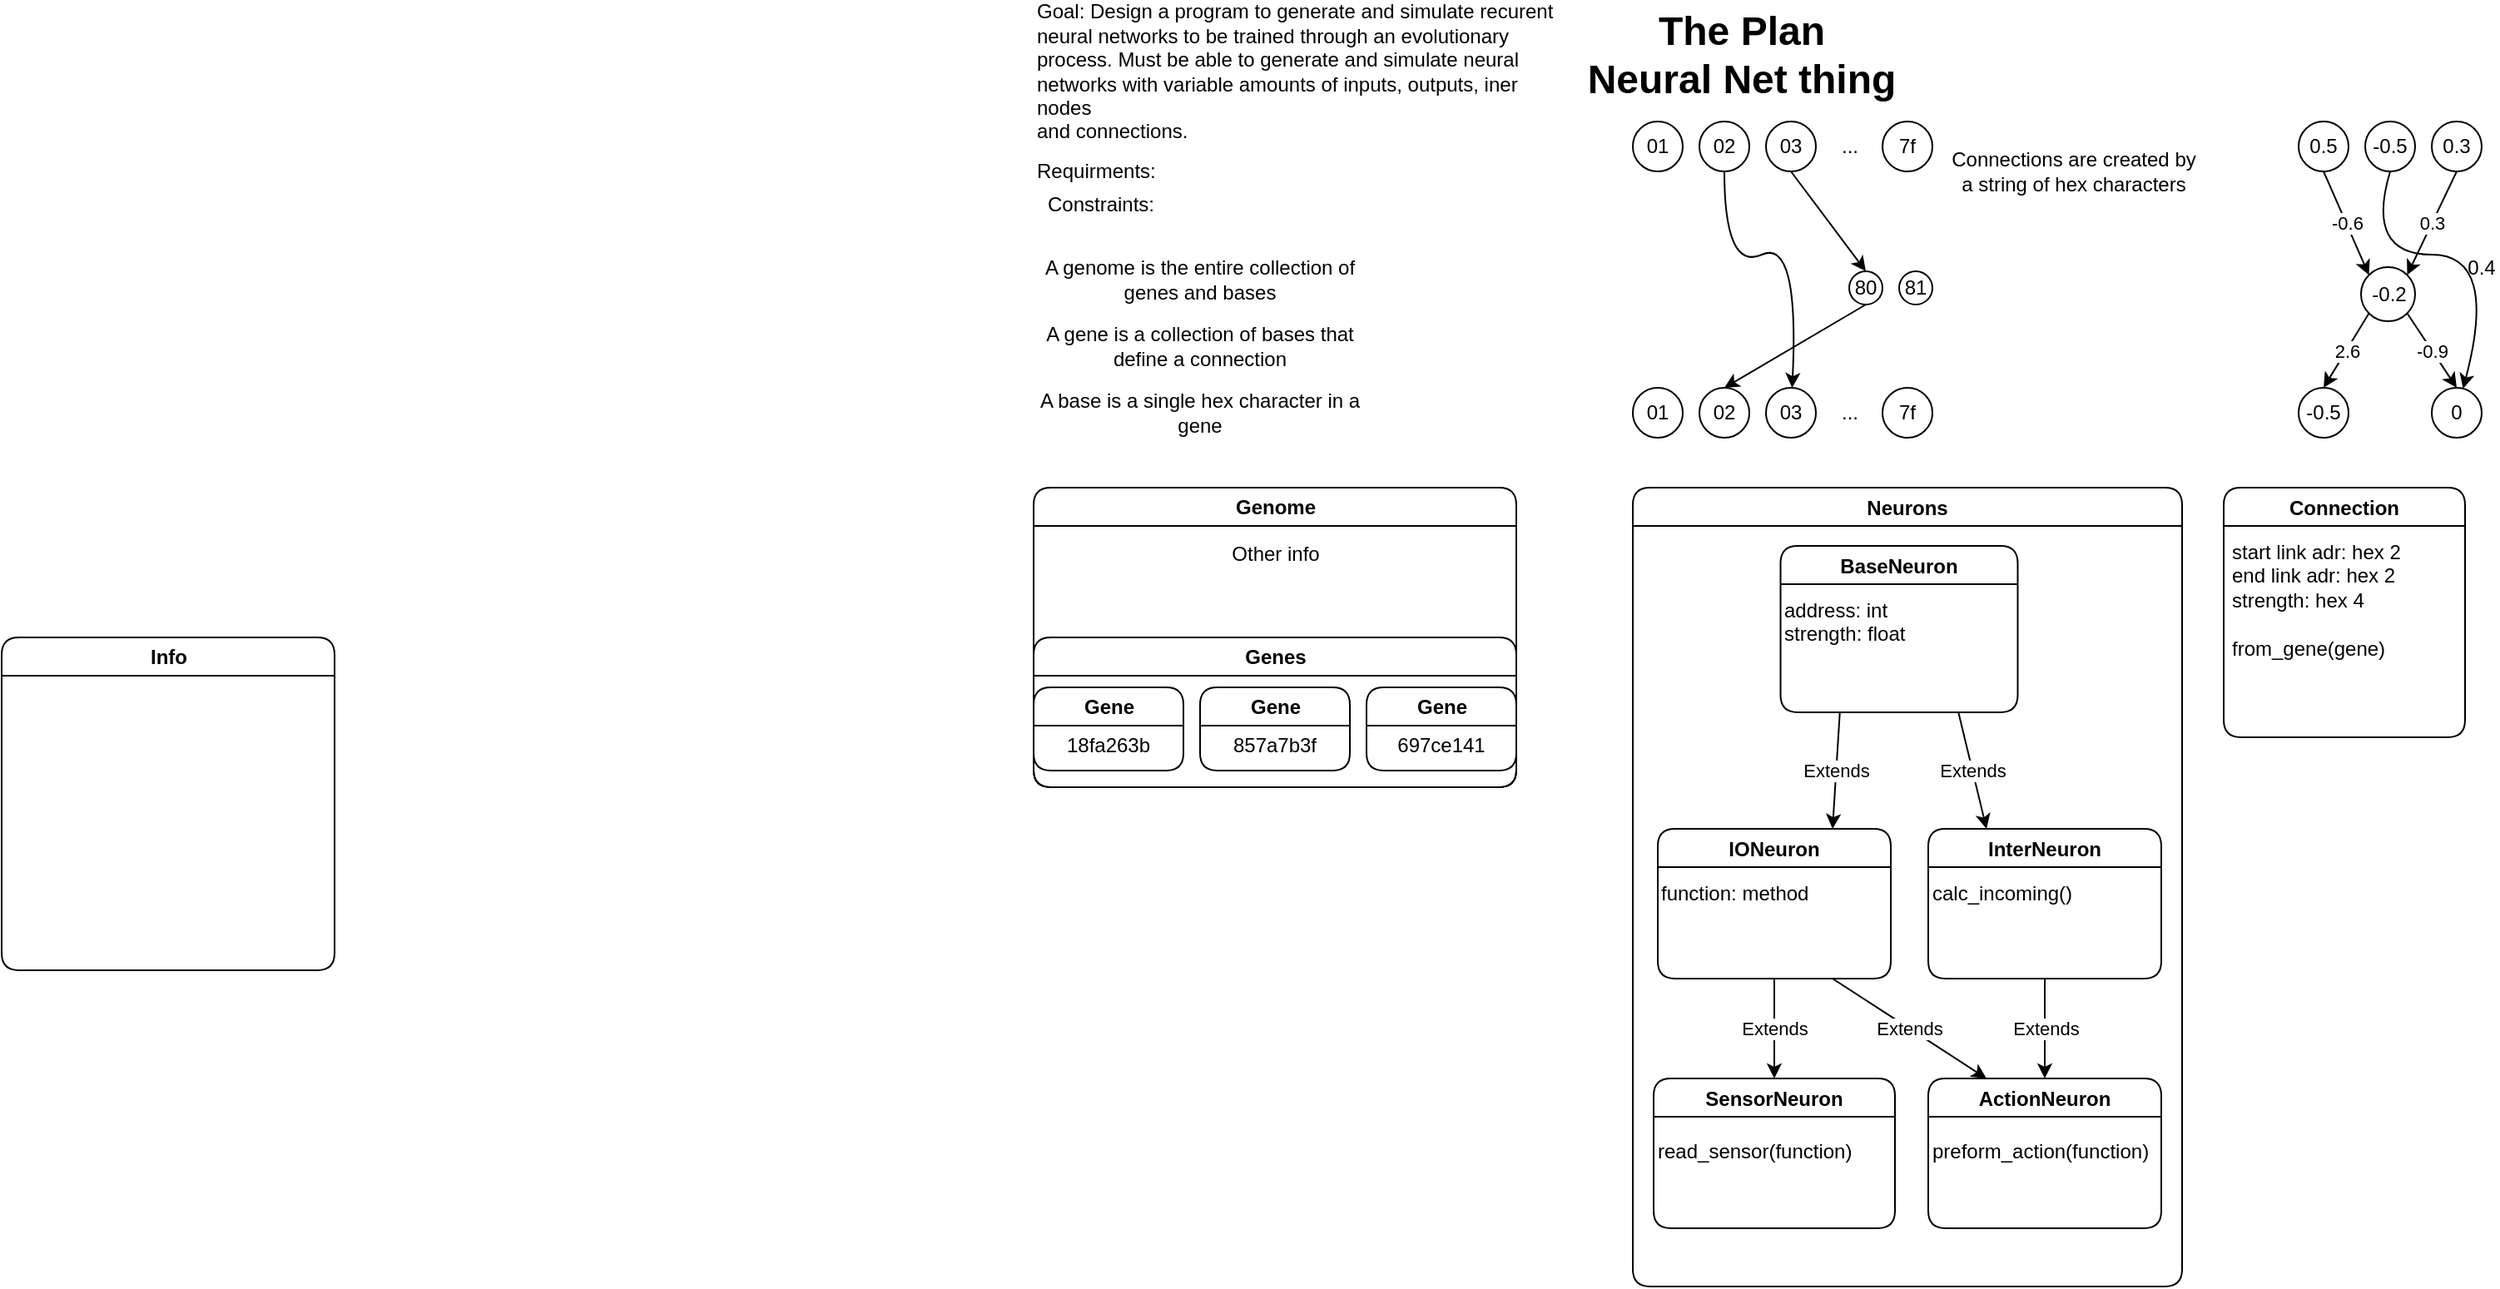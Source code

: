 <mxfile>
    <diagram id="yg7IqM9J5nl_mzUDm_qV" name="Page-1">
        <mxGraphModel dx="1460" dy="436" grid="1" gridSize="10" guides="1" tooltips="1" connect="1" arrows="1" fold="1" page="0" pageScale="1" pageWidth="850" pageHeight="1100" math="0" shadow="0">
            <root>
                <mxCell id="0"/>
                <mxCell id="1" parent="0"/>
                <mxCell id="2" value="The Plan&lt;br&gt;Neural Net thing" style="text;strokeColor=none;fillColor=none;html=1;fontSize=24;fontStyle=1;verticalAlign=middle;align=center;rounded=1;" parent="1" vertex="1">
                    <mxGeometry x="375" y="20" width="100" height="40" as="geometry"/>
                </mxCell>
                <mxCell id="gWObZc9pJvgN-Cl8AsEd-3" value="01" style="ellipse;whiteSpace=wrap;html=1;aspect=fixed;rounded=1;" parent="1" vertex="1">
                    <mxGeometry x="360" y="80" width="30" height="30" as="geometry"/>
                </mxCell>
                <mxCell id="gWObZc9pJvgN-Cl8AsEd-4" value="02" style="ellipse;whiteSpace=wrap;html=1;aspect=fixed;rounded=1;" parent="1" vertex="1">
                    <mxGeometry x="400" y="80" width="30" height="30" as="geometry"/>
                </mxCell>
                <mxCell id="gWObZc9pJvgN-Cl8AsEd-5" value="03" style="ellipse;whiteSpace=wrap;html=1;aspect=fixed;rounded=1;" parent="1" vertex="1">
                    <mxGeometry x="440" y="80" width="30" height="30" as="geometry"/>
                </mxCell>
                <mxCell id="gWObZc9pJvgN-Cl8AsEd-6" value="01" style="ellipse;whiteSpace=wrap;html=1;aspect=fixed;rounded=1;" parent="1" vertex="1">
                    <mxGeometry x="360" y="240" width="30" height="30" as="geometry"/>
                </mxCell>
                <mxCell id="gWObZc9pJvgN-Cl8AsEd-7" value="02" style="ellipse;whiteSpace=wrap;html=1;aspect=fixed;rounded=1;" parent="1" vertex="1">
                    <mxGeometry x="400" y="240" width="30" height="30" as="geometry"/>
                </mxCell>
                <mxCell id="gWObZc9pJvgN-Cl8AsEd-8" value="03" style="ellipse;whiteSpace=wrap;html=1;aspect=fixed;rounded=1;" parent="1" vertex="1">
                    <mxGeometry x="440" y="240" width="30" height="30" as="geometry"/>
                </mxCell>
                <mxCell id="gWObZc9pJvgN-Cl8AsEd-11" value="" style="endArrow=classic;html=1;exitX=0.5;exitY=1;exitDx=0;exitDy=0;rounded=1;curved=1;" parent="1" source="gWObZc9pJvgN-Cl8AsEd-4" target="gWObZc9pJvgN-Cl8AsEd-8" edge="1">
                    <mxGeometry width="50" height="50" relative="1" as="geometry">
                        <mxPoint x="640" y="220" as="sourcePoint"/>
                        <mxPoint x="690" y="170" as="targetPoint"/>
                        <Array as="points">
                            <mxPoint x="415" y="170"/>
                            <mxPoint x="460" y="150"/>
                        </Array>
                    </mxGeometry>
                </mxCell>
                <mxCell id="gWObZc9pJvgN-Cl8AsEd-24" value="Goal: Design a program to generate and simulate recurent neural networks to be trained through an evolutionary process.&amp;nbsp;&lt;span&gt;Must be able to generate and simulate neural&lt;/span&gt;&lt;br&gt;&lt;span&gt;networks with variable amounts of inputs, outputs, iner nodes&lt;/span&gt;&lt;br&gt;&lt;span&gt;and&amp;nbsp;connections.&amp;nbsp;&lt;/span&gt;" style="text;html=1;strokeColor=none;fillColor=none;align=left;verticalAlign=middle;whiteSpace=wrap;rounded=1;" parent="1" vertex="1">
                    <mxGeometry y="30" width="320" height="40" as="geometry"/>
                </mxCell>
                <mxCell id="gWObZc9pJvgN-Cl8AsEd-25" value="80" style="ellipse;whiteSpace=wrap;html=1;aspect=fixed;rounded=1;" parent="1" vertex="1">
                    <mxGeometry x="490" y="170" width="20" height="20" as="geometry"/>
                </mxCell>
                <mxCell id="OubXks9zK13v49aWxOXn-15" value="Requirments: &amp;nbsp;" style="text;html=1;align=left;verticalAlign=middle;resizable=0;points=[];autosize=1;strokeColor=none;fillColor=none;fontSize=12;" parent="1" vertex="1">
                    <mxGeometry y="100" width="90" height="20" as="geometry"/>
                </mxCell>
                <mxCell id="gWObZc9pJvgN-Cl8AsEd-26" value="" style="endArrow=classic;html=1;rounded=1;curved=1;exitX=0.5;exitY=1;exitDx=0;exitDy=0;entryX=0.5;entryY=0;entryDx=0;entryDy=0;" parent="1" source="gWObZc9pJvgN-Cl8AsEd-5" target="gWObZc9pJvgN-Cl8AsEd-25" edge="1">
                    <mxGeometry width="50" height="50" relative="1" as="geometry">
                        <mxPoint x="480" y="220" as="sourcePoint"/>
                        <mxPoint x="530" y="170" as="targetPoint"/>
                    </mxGeometry>
                </mxCell>
                <mxCell id="gWObZc9pJvgN-Cl8AsEd-27" value="" style="endArrow=classic;html=1;rounded=1;curved=1;exitX=0.5;exitY=1;exitDx=0;exitDy=0;entryX=0.5;entryY=0;entryDx=0;entryDy=0;" parent="1" source="gWObZc9pJvgN-Cl8AsEd-25" target="gWObZc9pJvgN-Cl8AsEd-7" edge="1">
                    <mxGeometry width="50" height="50" relative="1" as="geometry">
                        <mxPoint x="480" y="220" as="sourcePoint"/>
                        <mxPoint x="530" y="170" as="targetPoint"/>
                    </mxGeometry>
                </mxCell>
                <mxCell id="gWObZc9pJvgN-Cl8AsEd-29" value="Connections are created by a string of hex characters" style="text;html=1;strokeColor=none;fillColor=none;align=center;verticalAlign=middle;whiteSpace=wrap;rounded=0;" parent="1" vertex="1">
                    <mxGeometry x="550" y="110" width="150" as="geometry"/>
                </mxCell>
                <mxCell id="gWObZc9pJvgN-Cl8AsEd-30" value="Connection" style="swimlane;rounded=1;" parent="1" vertex="1">
                    <mxGeometry x="715" y="300" width="145" height="150" as="geometry"/>
                </mxCell>
                <mxCell id="gWObZc9pJvgN-Cl8AsEd-32" value="start link adr: hex 2&lt;br&gt;end link adr: hex 2&lt;br&gt;strength: hex 4&lt;br&gt;&lt;br&gt;from_gene(gene)" style="text;strokeColor=none;fillColor=none;align=left;verticalAlign=top;rounded=0;whiteSpace=wrap;html=1;" parent="gWObZc9pJvgN-Cl8AsEd-30" vertex="1">
                    <mxGeometry x="2.5" y="25" width="140" height="125" as="geometry"/>
                </mxCell>
                <mxCell id="OubXks9zK13v49aWxOXn-16" value="Constraints:" style="text;html=1;align=center;verticalAlign=middle;resizable=0;points=[];autosize=1;strokeColor=none;fillColor=none;fontSize=12;" parent="1" vertex="1">
                    <mxGeometry y="120" width="80" height="20" as="geometry"/>
                </mxCell>
                <mxCell id="gWObZc9pJvgN-Cl8AsEd-51" value="A genome is the entire collection of genes and bases" style="text;html=1;strokeColor=none;fillColor=none;align=center;verticalAlign=middle;whiteSpace=wrap;rounded=0;" parent="1" vertex="1">
                    <mxGeometry y="160" width="200" height="30" as="geometry"/>
                </mxCell>
                <mxCell id="gWObZc9pJvgN-Cl8AsEd-52" value="A gene is a collection of bases that define a connection" style="text;html=1;strokeColor=none;fillColor=none;align=center;verticalAlign=middle;whiteSpace=wrap;rounded=0;" parent="1" vertex="1">
                    <mxGeometry y="200" width="200" height="30" as="geometry"/>
                </mxCell>
                <mxCell id="gWObZc9pJvgN-Cl8AsEd-53" value="A base is a single hex character in a gene" style="text;html=1;strokeColor=none;fillColor=none;align=center;verticalAlign=middle;whiteSpace=wrap;rounded=0;" parent="1" vertex="1">
                    <mxGeometry y="240" width="200" height="30" as="geometry"/>
                </mxCell>
                <mxCell id="gWObZc9pJvgN-Cl8AsEd-89" value="Genome" style="swimlane;rounded=1;html=1;" parent="1" vertex="1">
                    <mxGeometry y="300" width="290" height="180" as="geometry">
                        <mxRectangle x="90" y="330" width="80" height="23" as="alternateBounds"/>
                    </mxGeometry>
                </mxCell>
                <mxCell id="gWObZc9pJvgN-Cl8AsEd-137" value="Info" style="swimlane;rounded=1;html=1;" parent="gWObZc9pJvgN-Cl8AsEd-89" vertex="1">
                    <mxGeometry x="-620" y="90" width="200" height="200" as="geometry"/>
                </mxCell>
                <mxCell id="OubXks9zK13v49aWxOXn-29" value="Genes" style="swimlane;rounded=1;html=1;" parent="gWObZc9pJvgN-Cl8AsEd-89" vertex="1">
                    <mxGeometry y="90" width="290" height="90" as="geometry">
                        <mxRectangle y="90" width="70" height="23" as="alternateBounds"/>
                    </mxGeometry>
                </mxCell>
                <mxCell id="gWObZc9pJvgN-Cl8AsEd-81" value="Gene" style="swimlane;rounded=1;html=1;" parent="OubXks9zK13v49aWxOXn-29" vertex="1">
                    <mxGeometry y="30" width="90" height="50" as="geometry">
                        <mxRectangle y="30" width="60" height="23" as="alternateBounds"/>
                    </mxGeometry>
                </mxCell>
                <mxCell id="gWObZc9pJvgN-Cl8AsEd-84" value="18fa263b" style="text;html=1;strokeColor=none;fillColor=none;align=center;verticalAlign=middle;whiteSpace=wrap;rounded=0;" parent="gWObZc9pJvgN-Cl8AsEd-81" vertex="1">
                    <mxGeometry y="20" width="90" height="30" as="geometry"/>
                </mxCell>
                <mxCell id="gWObZc9pJvgN-Cl8AsEd-85" value="Gene" style="swimlane;rounded=1;html=1;" parent="OubXks9zK13v49aWxOXn-29" vertex="1">
                    <mxGeometry x="100" y="30" width="90" height="50" as="geometry">
                        <mxRectangle x="100" y="30" width="60" height="23" as="alternateBounds"/>
                    </mxGeometry>
                </mxCell>
                <mxCell id="gWObZc9pJvgN-Cl8AsEd-86" value="857a7b3f" style="text;html=1;strokeColor=none;fillColor=none;align=center;verticalAlign=middle;whiteSpace=wrap;rounded=0;" parent="gWObZc9pJvgN-Cl8AsEd-85" vertex="1">
                    <mxGeometry y="20" width="90" height="30" as="geometry"/>
                </mxCell>
                <mxCell id="gWObZc9pJvgN-Cl8AsEd-87" value="Gene" style="swimlane;rounded=1;html=1;" parent="OubXks9zK13v49aWxOXn-29" vertex="1">
                    <mxGeometry x="200" y="30" width="90" height="50" as="geometry"/>
                </mxCell>
                <mxCell id="gWObZc9pJvgN-Cl8AsEd-88" value="697ce141" style="text;html=1;strokeColor=none;fillColor=none;align=center;verticalAlign=middle;whiteSpace=wrap;rounded=0;" parent="gWObZc9pJvgN-Cl8AsEd-87" vertex="1">
                    <mxGeometry y="20" width="90" height="30" as="geometry"/>
                </mxCell>
                <mxCell id="OubXks9zK13v49aWxOXn-34" value="Other info" style="text;html=1;align=center;verticalAlign=middle;resizable=0;points=[];autosize=1;strokeColor=none;fillColor=none;fontSize=12;" parent="gWObZc9pJvgN-Cl8AsEd-89" vertex="1">
                    <mxGeometry x="110" y="30" width="70" height="20" as="geometry"/>
                </mxCell>
                <mxCell id="gWObZc9pJvgN-Cl8AsEd-90" value="7f" style="ellipse;whiteSpace=wrap;html=1;aspect=fixed;rounded=1;" parent="1" vertex="1">
                    <mxGeometry x="510" y="80" width="30" height="30" as="geometry"/>
                </mxCell>
                <mxCell id="gWObZc9pJvgN-Cl8AsEd-92" value="..." style="text;html=1;align=center;verticalAlign=middle;resizable=0;points=[];autosize=1;strokeColor=none;fillColor=none;" parent="1" vertex="1">
                    <mxGeometry x="475" y="85" width="30" height="20" as="geometry"/>
                </mxCell>
                <mxCell id="gWObZc9pJvgN-Cl8AsEd-98" value="7f" style="ellipse;whiteSpace=wrap;html=1;aspect=fixed;rounded=1;" parent="1" vertex="1">
                    <mxGeometry x="510" y="240" width="30" height="30" as="geometry"/>
                </mxCell>
                <mxCell id="gWObZc9pJvgN-Cl8AsEd-99" value="..." style="text;html=1;align=center;verticalAlign=middle;resizable=0;points=[];autosize=1;strokeColor=none;fillColor=none;" parent="1" vertex="1">
                    <mxGeometry x="475" y="245" width="30" height="20" as="geometry"/>
                </mxCell>
                <mxCell id="gWObZc9pJvgN-Cl8AsEd-100" value="81" style="ellipse;whiteSpace=wrap;html=1;aspect=fixed;rounded=1;" parent="1" vertex="1">
                    <mxGeometry x="520" y="170" width="20" height="20" as="geometry"/>
                </mxCell>
                <mxCell id="gWObZc9pJvgN-Cl8AsEd-111" value="0.5" style="ellipse;whiteSpace=wrap;html=1;aspect=fixed;rounded=1;" parent="1" vertex="1">
                    <mxGeometry x="760" y="80" width="30" height="30" as="geometry"/>
                </mxCell>
                <mxCell id="gWObZc9pJvgN-Cl8AsEd-112" value="-0.5" style="ellipse;whiteSpace=wrap;html=1;aspect=fixed;rounded=1;" parent="1" vertex="1">
                    <mxGeometry x="800" y="80" width="30" height="30" as="geometry"/>
                </mxCell>
                <mxCell id="gWObZc9pJvgN-Cl8AsEd-113" value="0.3" style="ellipse;whiteSpace=wrap;html=1;aspect=fixed;rounded=1;" parent="1" vertex="1">
                    <mxGeometry x="840" y="80" width="30" height="30" as="geometry"/>
                </mxCell>
                <mxCell id="gWObZc9pJvgN-Cl8AsEd-115" value="-0.5" style="ellipse;whiteSpace=wrap;html=1;aspect=fixed;rounded=1;" parent="1" vertex="1">
                    <mxGeometry x="760" y="240" width="30" height="30" as="geometry"/>
                </mxCell>
                <mxCell id="gWObZc9pJvgN-Cl8AsEd-116" value="0" style="ellipse;whiteSpace=wrap;html=1;aspect=fixed;rounded=1;" parent="1" vertex="1">
                    <mxGeometry x="840" y="240" width="30" height="30" as="geometry"/>
                </mxCell>
                <mxCell id="gWObZc9pJvgN-Cl8AsEd-117" value="" style="endArrow=classic;html=1;exitX=0.5;exitY=1;exitDx=0;exitDy=0;rounded=1;curved=1;" parent="1" source="gWObZc9pJvgN-Cl8AsEd-112" target="gWObZc9pJvgN-Cl8AsEd-116" edge="1">
                    <mxGeometry width="50" height="50" relative="1" as="geometry">
                        <mxPoint x="1040" y="220" as="sourcePoint"/>
                        <mxPoint x="1090" y="170" as="targetPoint"/>
                        <Array as="points">
                            <mxPoint x="800" y="160"/>
                            <mxPoint x="880" y="160"/>
                        </Array>
                    </mxGeometry>
                </mxCell>
                <mxCell id="gWObZc9pJvgN-Cl8AsEd-118" value="-0.2" style="ellipse;whiteSpace=wrap;html=1;aspect=fixed;rounded=1;" parent="1" vertex="1">
                    <mxGeometry x="797.5" y="167.5" width="32.5" height="32.5" as="geometry"/>
                </mxCell>
                <mxCell id="gWObZc9pJvgN-Cl8AsEd-126" value="" style="endArrow=classic;html=1;rounded=1;curved=1;entryX=1;entryY=0;entryDx=0;entryDy=0;exitX=0.5;exitY=1;exitDx=0;exitDy=0;" parent="1" source="gWObZc9pJvgN-Cl8AsEd-113" target="gWObZc9pJvgN-Cl8AsEd-118" edge="1">
                    <mxGeometry relative="1" as="geometry">
                        <mxPoint x="930.0" y="70.0" as="sourcePoint"/>
                        <mxPoint x="950.0" y="140.0" as="targetPoint"/>
                    </mxGeometry>
                </mxCell>
                <mxCell id="gWObZc9pJvgN-Cl8AsEd-127" value="0.3" style="edgeLabel;resizable=0;html=1;align=center;verticalAlign=middle;rounded=1;" parent="gWObZc9pJvgN-Cl8AsEd-126" connectable="0" vertex="1">
                    <mxGeometry relative="1" as="geometry"/>
                </mxCell>
                <mxCell id="gWObZc9pJvgN-Cl8AsEd-128" value="" style="endArrow=classic;html=1;rounded=1;curved=1;entryX=0;entryY=0;entryDx=0;entryDy=0;exitX=0.5;exitY=1;exitDx=0;exitDy=0;" parent="1" source="gWObZc9pJvgN-Cl8AsEd-111" target="gWObZc9pJvgN-Cl8AsEd-118" edge="1">
                    <mxGeometry relative="1" as="geometry">
                        <mxPoint x="865" y="120.0" as="sourcePoint"/>
                        <mxPoint x="910" y="180.0" as="targetPoint"/>
                    </mxGeometry>
                </mxCell>
                <mxCell id="gWObZc9pJvgN-Cl8AsEd-129" value="-0.6" style="edgeLabel;resizable=0;html=1;align=center;verticalAlign=middle;rounded=1;" parent="gWObZc9pJvgN-Cl8AsEd-128" connectable="0" vertex="1">
                    <mxGeometry relative="1" as="geometry"/>
                </mxCell>
                <mxCell id="gWObZc9pJvgN-Cl8AsEd-130" value="" style="endArrow=classic;html=1;rounded=1;curved=1;entryX=0.5;entryY=0;entryDx=0;entryDy=0;exitX=1;exitY=1;exitDx=0;exitDy=0;" parent="1" source="gWObZc9pJvgN-Cl8AsEd-118" target="gWObZc9pJvgN-Cl8AsEd-116" edge="1">
                    <mxGeometry relative="1" as="geometry">
                        <mxPoint x="920.0" y="223.54" as="sourcePoint"/>
                        <mxPoint x="1037.929" y="286.469" as="targetPoint"/>
                    </mxGeometry>
                </mxCell>
                <mxCell id="gWObZc9pJvgN-Cl8AsEd-131" value="-0.9" style="edgeLabel;resizable=0;html=1;align=center;verticalAlign=middle;rounded=1;" parent="gWObZc9pJvgN-Cl8AsEd-130" connectable="0" vertex="1">
                    <mxGeometry relative="1" as="geometry"/>
                </mxCell>
                <mxCell id="gWObZc9pJvgN-Cl8AsEd-132" value="" style="endArrow=classic;html=1;rounded=1;curved=1;entryX=0.5;entryY=0;entryDx=0;entryDy=0;exitX=0;exitY=1;exitDx=0;exitDy=0;" parent="1" source="gWObZc9pJvgN-Cl8AsEd-118" target="gWObZc9pJvgN-Cl8AsEd-115" edge="1">
                    <mxGeometry relative="1" as="geometry">
                        <mxPoint x="900" y="190" as="sourcePoint"/>
                        <mxPoint x="865" y="250.0" as="targetPoint"/>
                    </mxGeometry>
                </mxCell>
                <mxCell id="gWObZc9pJvgN-Cl8AsEd-133" value="2.6" style="edgeLabel;resizable=0;html=1;align=center;verticalAlign=middle;rounded=1;" parent="gWObZc9pJvgN-Cl8AsEd-132" connectable="0" vertex="1">
                    <mxGeometry relative="1" as="geometry"/>
                </mxCell>
                <mxCell id="gWObZc9pJvgN-Cl8AsEd-136" value="0.4" style="text;html=1;strokeColor=none;fillColor=none;align=center;verticalAlign=middle;whiteSpace=wrap;rounded=0;" parent="1" vertex="1">
                    <mxGeometry x="860" y="160" width="20" height="15" as="geometry"/>
                </mxCell>
                <mxCell id="OubXks9zK13v49aWxOXn-19" value="Neurons" style="swimlane;rounded=1;" parent="1" vertex="1">
                    <mxGeometry x="360" y="300" width="330" height="480" as="geometry">
                        <mxRectangle x="375" y="300" width="80" height="23" as="alternateBounds"/>
                    </mxGeometry>
                </mxCell>
                <mxCell id="gWObZc9pJvgN-Cl8AsEd-37" value="BaseNeuron" style="swimlane;rounded=1;" parent="OubXks9zK13v49aWxOXn-19" vertex="1">
                    <mxGeometry x="88.75" y="35" width="142.5" height="100" as="geometry"/>
                </mxCell>
                <mxCell id="gWObZc9pJvgN-Cl8AsEd-38" value="address: int&lt;br&gt;strength: float" style="text;strokeColor=none;fillColor=none;align=left;verticalAlign=top;rounded=0;whiteSpace=wrap;html=1;" parent="gWObZc9pJvgN-Cl8AsEd-37" vertex="1">
                    <mxGeometry y="25" width="120" height="45" as="geometry"/>
                </mxCell>
                <mxCell id="gWObZc9pJvgN-Cl8AsEd-39" value="SensorNeuron" style="swimlane;rounded=1;" parent="OubXks9zK13v49aWxOXn-19" vertex="1">
                    <mxGeometry x="12.5" y="355" width="145" height="90" as="geometry"/>
                </mxCell>
                <mxCell id="gWObZc9pJvgN-Cl8AsEd-134" value="read_sensor(function)" style="text;html=1;strokeColor=none;fillColor=none;align=left;verticalAlign=top;whiteSpace=wrap;rounded=0;" parent="gWObZc9pJvgN-Cl8AsEd-39" vertex="1">
                    <mxGeometry y="30" width="140" height="50" as="geometry"/>
                </mxCell>
                <mxCell id="gWObZc9pJvgN-Cl8AsEd-41" value="ActionNeuron" style="swimlane;rounded=1;" parent="OubXks9zK13v49aWxOXn-19" vertex="1">
                    <mxGeometry x="177.5" y="355" width="140" height="90" as="geometry"/>
                </mxCell>
                <mxCell id="gWObZc9pJvgN-Cl8AsEd-135" value="preform_action(function)" style="text;html=1;strokeColor=none;fillColor=none;align=left;verticalAlign=top;whiteSpace=wrap;rounded=0;" parent="gWObZc9pJvgN-Cl8AsEd-41" vertex="1">
                    <mxGeometry y="30" width="140" height="50" as="geometry"/>
                </mxCell>
                <mxCell id="gWObZc9pJvgN-Cl8AsEd-47" value="" style="endArrow=classic;html=1;rounded=1;curved=1;exitX=0.25;exitY=1;exitDx=0;exitDy=0;entryX=0.75;entryY=0;entryDx=0;entryDy=0;" parent="OubXks9zK13v49aWxOXn-19" source="gWObZc9pJvgN-Cl8AsEd-37" target="gWObZc9pJvgN-Cl8AsEd-105" edge="1">
                    <mxGeometry relative="1" as="geometry">
                        <mxPoint x="-17.5" y="165" as="sourcePoint"/>
                        <mxPoint x="122.5" y="195" as="targetPoint"/>
                    </mxGeometry>
                </mxCell>
                <mxCell id="gWObZc9pJvgN-Cl8AsEd-48" value="Extends" style="edgeLabel;resizable=0;html=1;align=center;verticalAlign=middle;rounded=1;" parent="gWObZc9pJvgN-Cl8AsEd-47" connectable="0" vertex="1">
                    <mxGeometry relative="1" as="geometry"/>
                </mxCell>
                <mxCell id="gWObZc9pJvgN-Cl8AsEd-49" value="" style="endArrow=classic;html=1;rounded=1;curved=1;entryX=0.5;entryY=0;entryDx=0;entryDy=0;exitX=0.5;exitY=1;exitDx=0;exitDy=0;" parent="OubXks9zK13v49aWxOXn-19" source="gWObZc9pJvgN-Cl8AsEd-102" target="gWObZc9pJvgN-Cl8AsEd-41" edge="1">
                    <mxGeometry relative="1" as="geometry">
                        <mxPoint x="345" y="185" as="sourcePoint"/>
                        <mxPoint x="355" y="115.0" as="targetPoint"/>
                    </mxGeometry>
                </mxCell>
                <mxCell id="gWObZc9pJvgN-Cl8AsEd-50" value="Extends" style="edgeLabel;resizable=0;html=1;align=center;verticalAlign=middle;rounded=1;" parent="gWObZc9pJvgN-Cl8AsEd-49" connectable="0" vertex="1">
                    <mxGeometry relative="1" as="geometry"/>
                </mxCell>
                <mxCell id="gWObZc9pJvgN-Cl8AsEd-101" value="InterNeuron" style="swimlane;rounded=1;" parent="OubXks9zK13v49aWxOXn-19" vertex="1">
                    <mxGeometry x="177.5" y="205" width="140" height="90" as="geometry"/>
                </mxCell>
                <mxCell id="gWObZc9pJvgN-Cl8AsEd-102" value="calc_incoming()" style="text;strokeColor=none;fillColor=none;align=left;verticalAlign=top;rounded=0;whiteSpace=wrap;html=1;" parent="gWObZc9pJvgN-Cl8AsEd-101" vertex="1">
                    <mxGeometry y="25" width="140" height="65" as="geometry"/>
                </mxCell>
                <mxCell id="gWObZc9pJvgN-Cl8AsEd-103" value="" style="endArrow=classic;html=1;rounded=1;curved=1;entryX=0.25;entryY=0;entryDx=0;entryDy=0;exitX=0.75;exitY=1;exitDx=0;exitDy=0;" parent="OubXks9zK13v49aWxOXn-19" source="gWObZc9pJvgN-Cl8AsEd-37" target="gWObZc9pJvgN-Cl8AsEd-101" edge="1">
                    <mxGeometry relative="1" as="geometry">
                        <mxPoint x="272.5" y="265.0" as="sourcePoint"/>
                        <mxPoint x="222.5" y="335" as="targetPoint"/>
                    </mxGeometry>
                </mxCell>
                <mxCell id="gWObZc9pJvgN-Cl8AsEd-104" value="Extends" style="edgeLabel;resizable=0;html=1;align=center;verticalAlign=middle;rounded=1;" parent="gWObZc9pJvgN-Cl8AsEd-103" connectable="0" vertex="1">
                    <mxGeometry relative="1" as="geometry"/>
                </mxCell>
                <mxCell id="gWObZc9pJvgN-Cl8AsEd-105" value="IONeuron" style="swimlane;rounded=1;" parent="OubXks9zK13v49aWxOXn-19" vertex="1">
                    <mxGeometry x="15" y="205" width="140" height="90" as="geometry"/>
                </mxCell>
                <mxCell id="gWObZc9pJvgN-Cl8AsEd-106" value="function: method" style="text;strokeColor=none;fillColor=none;align=left;verticalAlign=top;rounded=0;whiteSpace=wrap;html=1;" parent="gWObZc9pJvgN-Cl8AsEd-105" vertex="1">
                    <mxGeometry y="25" width="140" height="65" as="geometry"/>
                </mxCell>
                <mxCell id="gWObZc9pJvgN-Cl8AsEd-107" value="" style="endArrow=classic;html=1;rounded=1;curved=1;exitX=0.5;exitY=1;exitDx=0;exitDy=0;entryX=0.5;entryY=0;entryDx=0;entryDy=0;" parent="OubXks9zK13v49aWxOXn-19" source="gWObZc9pJvgN-Cl8AsEd-106" target="gWObZc9pJvgN-Cl8AsEd-39" edge="1">
                    <mxGeometry relative="1" as="geometry">
                        <mxPoint x="47.5" y="215.0" as="sourcePoint"/>
                        <mxPoint x="35.0" y="285.0" as="targetPoint"/>
                    </mxGeometry>
                </mxCell>
                <mxCell id="gWObZc9pJvgN-Cl8AsEd-108" value="Extends" style="edgeLabel;resizable=0;html=1;align=center;verticalAlign=middle;rounded=1;" parent="gWObZc9pJvgN-Cl8AsEd-107" connectable="0" vertex="1">
                    <mxGeometry relative="1" as="geometry"/>
                </mxCell>
                <mxCell id="gWObZc9pJvgN-Cl8AsEd-109" value="" style="endArrow=classic;html=1;rounded=1;curved=1;exitX=0.75;exitY=1;exitDx=0;exitDy=0;entryX=0.25;entryY=0;entryDx=0;entryDy=0;" parent="OubXks9zK13v49aWxOXn-19" source="gWObZc9pJvgN-Cl8AsEd-106" target="gWObZc9pJvgN-Cl8AsEd-41" edge="1">
                    <mxGeometry relative="1" as="geometry">
                        <mxPoint x="177.5" y="235.0" as="sourcePoint"/>
                        <mxPoint x="175.0" y="295" as="targetPoint"/>
                    </mxGeometry>
                </mxCell>
                <mxCell id="gWObZc9pJvgN-Cl8AsEd-110" value="Extends" style="edgeLabel;resizable=0;html=1;align=center;verticalAlign=middle;rounded=1;" parent="gWObZc9pJvgN-Cl8AsEd-109" connectable="0" vertex="1">
                    <mxGeometry relative="1" as="geometry"/>
                </mxCell>
            </root>
        </mxGraphModel>
    </diagram>
</mxfile>